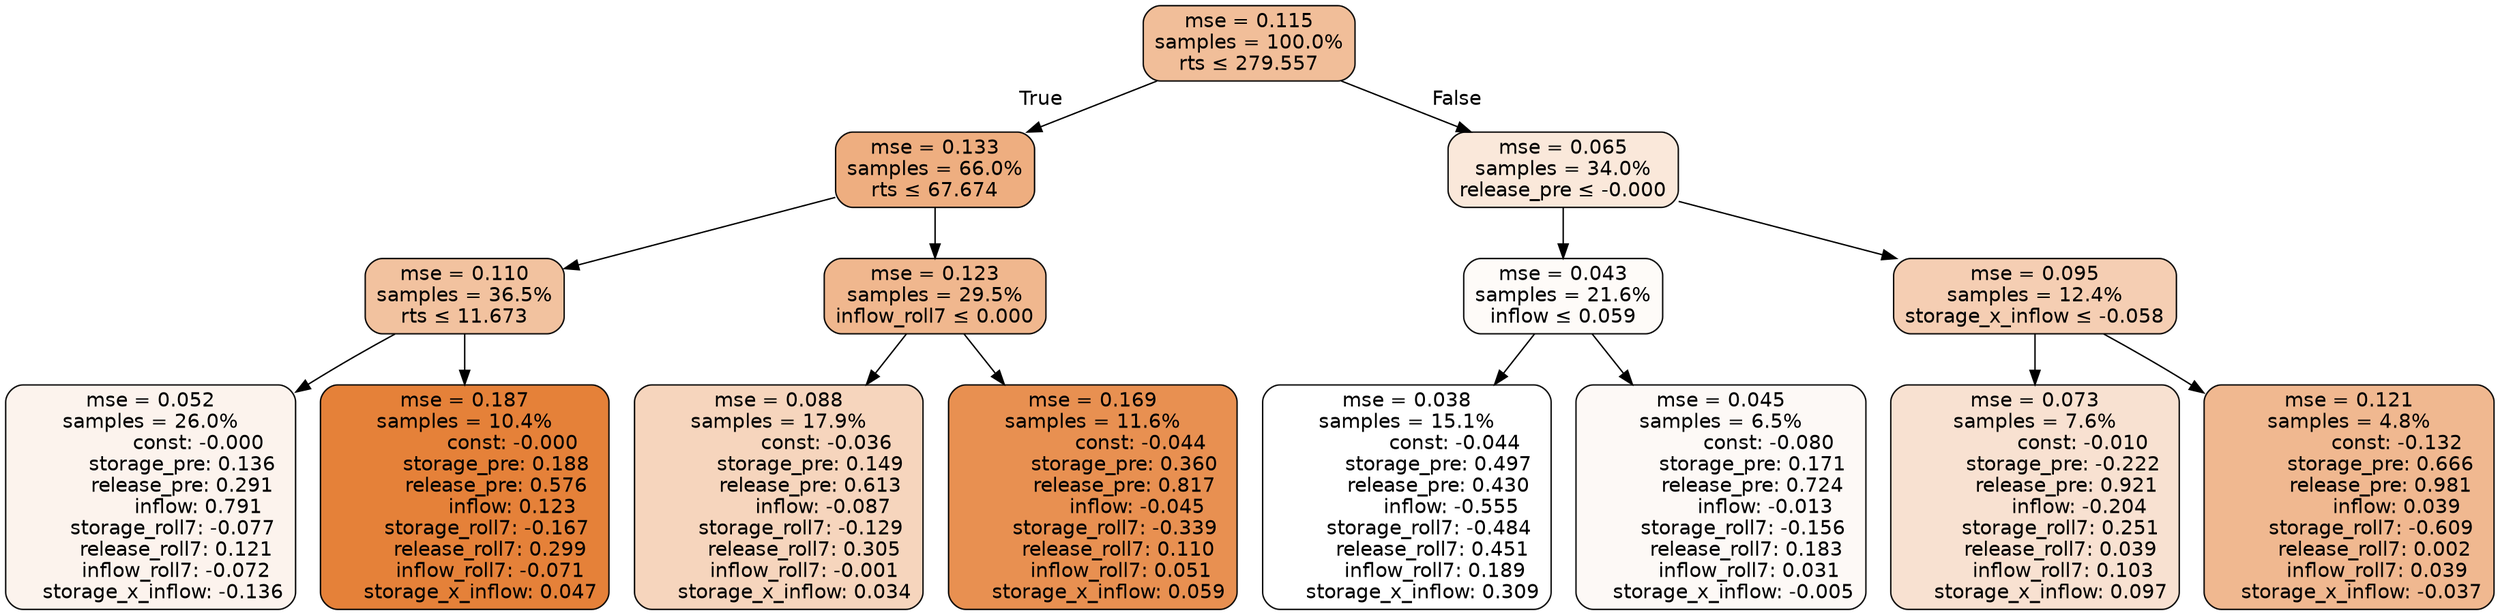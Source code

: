 digraph tree {
bgcolor="transparent"
node [shape=rectangle, style="filled, rounded", color="black", fontname=helvetica] ;
edge [fontname=helvetica] ;
	"0" [label="mse = 0.115
samples = 100.0%
rts &le; 279.557", fillcolor="#f1be99"]
	"1" [label="mse = 0.133
samples = 66.0%
rts &le; 67.674", fillcolor="#eeae80"]
	"2" [label="mse = 0.110
samples = 36.5%
rts &le; 11.673", fillcolor="#f2c29f"]
	"3" [label="mse = 0.052
samples = 26.0%
               const: -0.000
          storage_pre: 0.136
          release_pre: 0.291
               inflow: 0.791
       storage_roll7: -0.077
        release_roll7: 0.121
        inflow_roll7: -0.072
    storage_x_inflow: -0.136", fillcolor="#fcf3ed"]
	"4" [label="mse = 0.187
samples = 10.4%
               const: -0.000
          storage_pre: 0.188
          release_pre: 0.576
               inflow: 0.123
       storage_roll7: -0.167
        release_roll7: 0.299
        inflow_roll7: -0.071
     storage_x_inflow: 0.047", fillcolor="#e58139"]
	"5" [label="mse = 0.123
samples = 29.5%
inflow_roll7 &le; 0.000", fillcolor="#f0b78e"]
	"6" [label="mse = 0.088
samples = 17.9%
               const: -0.036
          storage_pre: 0.149
          release_pre: 0.613
              inflow: -0.087
       storage_roll7: -0.129
        release_roll7: 0.305
        inflow_roll7: -0.001
     storage_x_inflow: 0.034", fillcolor="#f6d5bd"]
	"7" [label="mse = 0.169
samples = 11.6%
               const: -0.044
          storage_pre: 0.360
          release_pre: 0.817
              inflow: -0.045
       storage_roll7: -0.339
        release_roll7: 0.110
         inflow_roll7: 0.051
     storage_x_inflow: 0.059", fillcolor="#e89051"]
	"8" [label="mse = 0.065
samples = 34.0%
release_pre &le; -0.000", fillcolor="#fae8da"]
	"9" [label="mse = 0.043
samples = 21.6%
inflow &le; 0.059", fillcolor="#fefbf8"]
	"10" [label="mse = 0.038
samples = 15.1%
               const: -0.044
          storage_pre: 0.497
          release_pre: 0.430
              inflow: -0.555
       storage_roll7: -0.484
        release_roll7: 0.451
         inflow_roll7: 0.189
     storage_x_inflow: 0.309", fillcolor="#ffffff"]
	"11" [label="mse = 0.045
samples = 6.5%
               const: -0.080
          storage_pre: 0.171
          release_pre: 0.724
              inflow: -0.013
       storage_roll7: -0.156
        release_roll7: 0.183
         inflow_roll7: 0.031
    storage_x_inflow: -0.005", fillcolor="#fdf9f6"]
	"12" [label="mse = 0.095
samples = 12.4%
storage_x_inflow &le; -0.058", fillcolor="#f5ceb3"]
	"13" [label="mse = 0.073
samples = 7.6%
               const: -0.010
         storage_pre: -0.222
          release_pre: 0.921
              inflow: -0.204
        storage_roll7: 0.251
        release_roll7: 0.039
         inflow_roll7: 0.103
     storage_x_inflow: 0.097", fillcolor="#f8e1d1"]
	"14" [label="mse = 0.121
samples = 4.8%
               const: -0.132
          storage_pre: 0.666
          release_pre: 0.981
               inflow: 0.039
       storage_roll7: -0.609
        release_roll7: 0.002
         inflow_roll7: 0.039
    storage_x_inflow: -0.037", fillcolor="#f0b890"]

	"0" -> "1" [labeldistance=2.5, labelangle=45, headlabel="True"]
	"1" -> "2"
	"2" -> "3"
	"2" -> "4"
	"1" -> "5"
	"5" -> "6"
	"5" -> "7"
	"0" -> "8" [labeldistance=2.5, labelangle=-45, headlabel="False"]
	"8" -> "9"
	"9" -> "10"
	"9" -> "11"
	"8" -> "12"
	"12" -> "13"
	"12" -> "14"
}